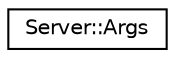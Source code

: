 digraph "Graphical Class Hierarchy"
{
 // LATEX_PDF_SIZE
  edge [fontname="Helvetica",fontsize="10",labelfontname="Helvetica",labelfontsize="10"];
  node [fontname="Helvetica",fontsize="10",shape=record];
  rankdir="LR";
  Node0 [label="Server::Args",height=0.2,width=0.4,color="black", fillcolor="white", style="filled",URL="$classServer_1_1Args.html",tooltip="Class for the arguments of the server."];
}
